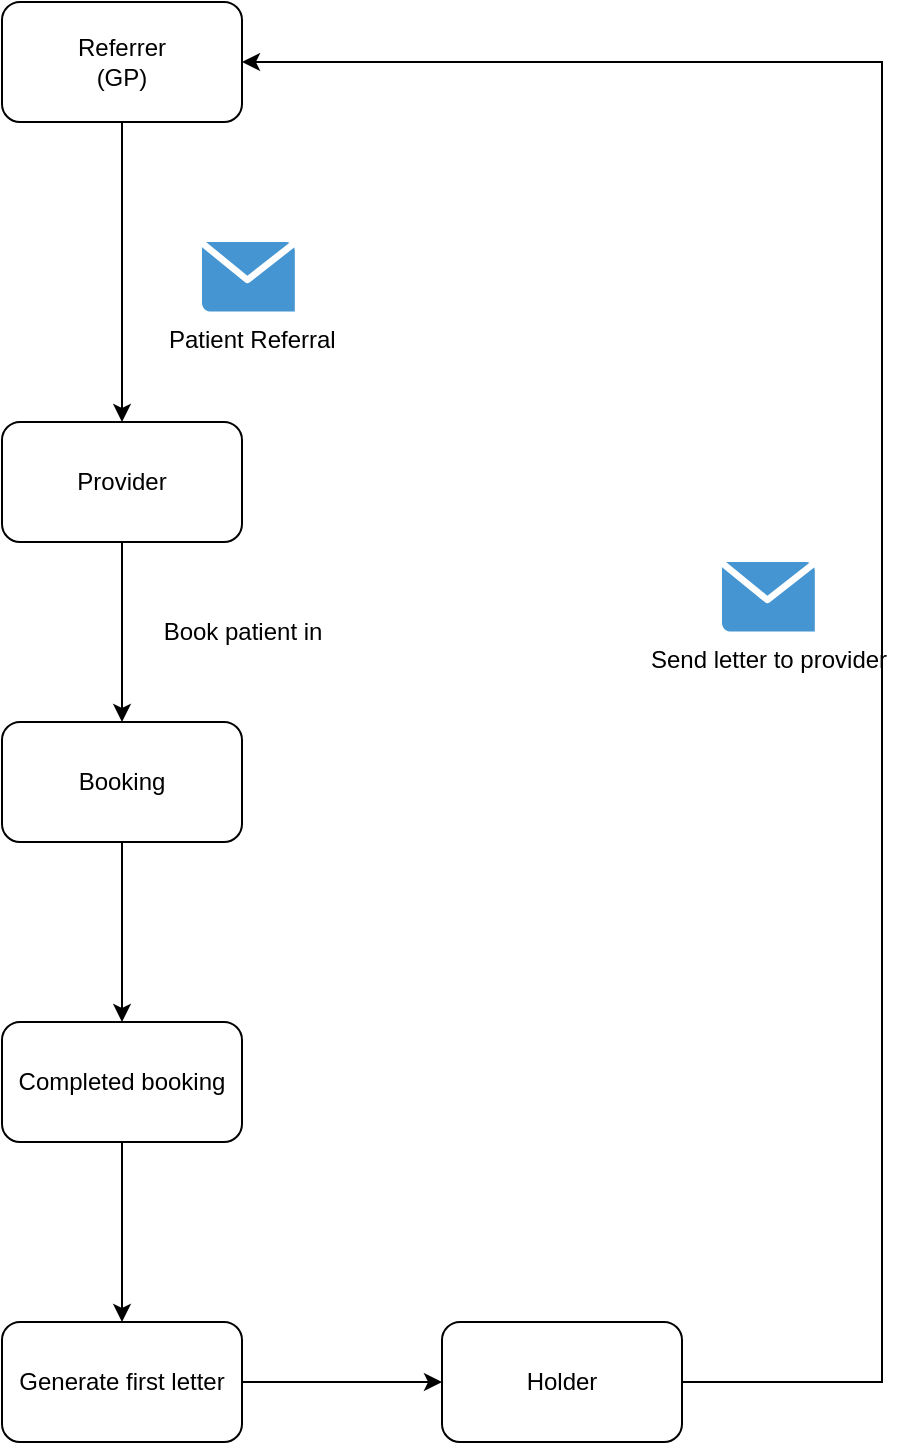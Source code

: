 <mxfile version="24.6.4" type="github">
  <diagram name="Page-1" id="mN4T1L7suN6hi5NzHBqO">
    <mxGraphModel dx="1151" dy="739" grid="1" gridSize="10" guides="1" tooltips="1" connect="1" arrows="1" fold="1" page="1" pageScale="1" pageWidth="827" pageHeight="1169" math="0" shadow="0">
      <root>
        <mxCell id="0" />
        <mxCell id="1" parent="0" />
        <mxCell id="KRcBAOwlw_Hk6CCrrNuB-1" style="edgeStyle=orthogonalEdgeStyle;rounded=0;orthogonalLoop=1;jettySize=auto;html=1;" edge="1" parent="1" source="055hbVdmYjEi2ckXcSZc-1" target="055hbVdmYjEi2ckXcSZc-5">
          <mxGeometry relative="1" as="geometry" />
        </mxCell>
        <mxCell id="055hbVdmYjEi2ckXcSZc-1" value="Provider" style="rounded=1;whiteSpace=wrap;html=1;" parent="1" vertex="1">
          <mxGeometry x="230" y="350" width="120" height="60" as="geometry" />
        </mxCell>
        <mxCell id="055hbVdmYjEi2ckXcSZc-3" style="edgeStyle=orthogonalEdgeStyle;rounded=0;orthogonalLoop=1;jettySize=auto;html=1;entryX=0.5;entryY=0;entryDx=0;entryDy=0;" parent="1" source="055hbVdmYjEi2ckXcSZc-2" target="055hbVdmYjEi2ckXcSZc-1" edge="1">
          <mxGeometry relative="1" as="geometry" />
        </mxCell>
        <mxCell id="055hbVdmYjEi2ckXcSZc-2" value="Referrer&lt;br&gt;(GP)" style="rounded=1;whiteSpace=wrap;html=1;" parent="1" vertex="1">
          <mxGeometry x="230" y="140" width="120" height="60" as="geometry" />
        </mxCell>
        <mxCell id="055hbVdmYjEi2ckXcSZc-4" value="&amp;nbsp;Patient Referral" style="shadow=0;dashed=0;html=1;strokeColor=none;fillColor=#4495D1;labelPosition=center;verticalLabelPosition=bottom;verticalAlign=top;align=center;outlineConnect=0;shape=mxgraph.veeam.2d.letter;" parent="1" vertex="1">
          <mxGeometry x="330" y="260" width="46.4" height="34.8" as="geometry" />
        </mxCell>
        <mxCell id="KRcBAOwlw_Hk6CCrrNuB-6" style="edgeStyle=orthogonalEdgeStyle;rounded=0;orthogonalLoop=1;jettySize=auto;html=1;entryX=0.5;entryY=0;entryDx=0;entryDy=0;" edge="1" parent="1" source="055hbVdmYjEi2ckXcSZc-5" target="KRcBAOwlw_Hk6CCrrNuB-3">
          <mxGeometry relative="1" as="geometry" />
        </mxCell>
        <mxCell id="055hbVdmYjEi2ckXcSZc-5" value="Booking" style="rounded=1;whiteSpace=wrap;html=1;" parent="1" vertex="1">
          <mxGeometry x="230" y="500" width="120" height="60" as="geometry" />
        </mxCell>
        <mxCell id="KRcBAOwlw_Hk6CCrrNuB-2" value="Book patient in" style="text;html=1;align=center;verticalAlign=middle;resizable=0;points=[];autosize=1;strokeColor=none;fillColor=none;" vertex="1" parent="1">
          <mxGeometry x="300" y="440" width="100" height="30" as="geometry" />
        </mxCell>
        <mxCell id="KRcBAOwlw_Hk6CCrrNuB-7" style="edgeStyle=orthogonalEdgeStyle;rounded=0;orthogonalLoop=1;jettySize=auto;html=1;entryX=0.5;entryY=0;entryDx=0;entryDy=0;" edge="1" parent="1" source="KRcBAOwlw_Hk6CCrrNuB-3" target="KRcBAOwlw_Hk6CCrrNuB-5">
          <mxGeometry relative="1" as="geometry" />
        </mxCell>
        <mxCell id="KRcBAOwlw_Hk6CCrrNuB-3" value="Completed booking" style="rounded=1;whiteSpace=wrap;html=1;" vertex="1" parent="1">
          <mxGeometry x="230" y="650" width="120" height="60" as="geometry" />
        </mxCell>
        <mxCell id="KRcBAOwlw_Hk6CCrrNuB-11" style="edgeStyle=orthogonalEdgeStyle;rounded=0;orthogonalLoop=1;jettySize=auto;html=1;entryX=0;entryY=0.5;entryDx=0;entryDy=0;" edge="1" parent="1" source="KRcBAOwlw_Hk6CCrrNuB-5" target="KRcBAOwlw_Hk6CCrrNuB-9">
          <mxGeometry relative="1" as="geometry" />
        </mxCell>
        <mxCell id="KRcBAOwlw_Hk6CCrrNuB-5" value="Generate first letter" style="rounded=1;whiteSpace=wrap;html=1;" vertex="1" parent="1">
          <mxGeometry x="230" y="800" width="120" height="60" as="geometry" />
        </mxCell>
        <mxCell id="KRcBAOwlw_Hk6CCrrNuB-10" style="edgeStyle=orthogonalEdgeStyle;rounded=0;orthogonalLoop=1;jettySize=auto;html=1;entryX=1;entryY=0.5;entryDx=0;entryDy=0;" edge="1" parent="1" source="KRcBAOwlw_Hk6CCrrNuB-9" target="055hbVdmYjEi2ckXcSZc-2">
          <mxGeometry relative="1" as="geometry">
            <Array as="points">
              <mxPoint x="670" y="830" />
              <mxPoint x="670" y="170" />
            </Array>
          </mxGeometry>
        </mxCell>
        <mxCell id="KRcBAOwlw_Hk6CCrrNuB-9" value="Holder" style="rounded=1;whiteSpace=wrap;html=1;" vertex="1" parent="1">
          <mxGeometry x="450" y="800" width="120" height="60" as="geometry" />
        </mxCell>
        <mxCell id="KRcBAOwlw_Hk6CCrrNuB-12" value="Send letter to provider" style="shadow=0;dashed=0;html=1;strokeColor=none;fillColor=#4495D1;labelPosition=center;verticalLabelPosition=bottom;verticalAlign=top;align=center;outlineConnect=0;shape=mxgraph.veeam.2d.letter;" vertex="1" parent="1">
          <mxGeometry x="590" y="420" width="46.4" height="34.8" as="geometry" />
        </mxCell>
      </root>
    </mxGraphModel>
  </diagram>
</mxfile>
